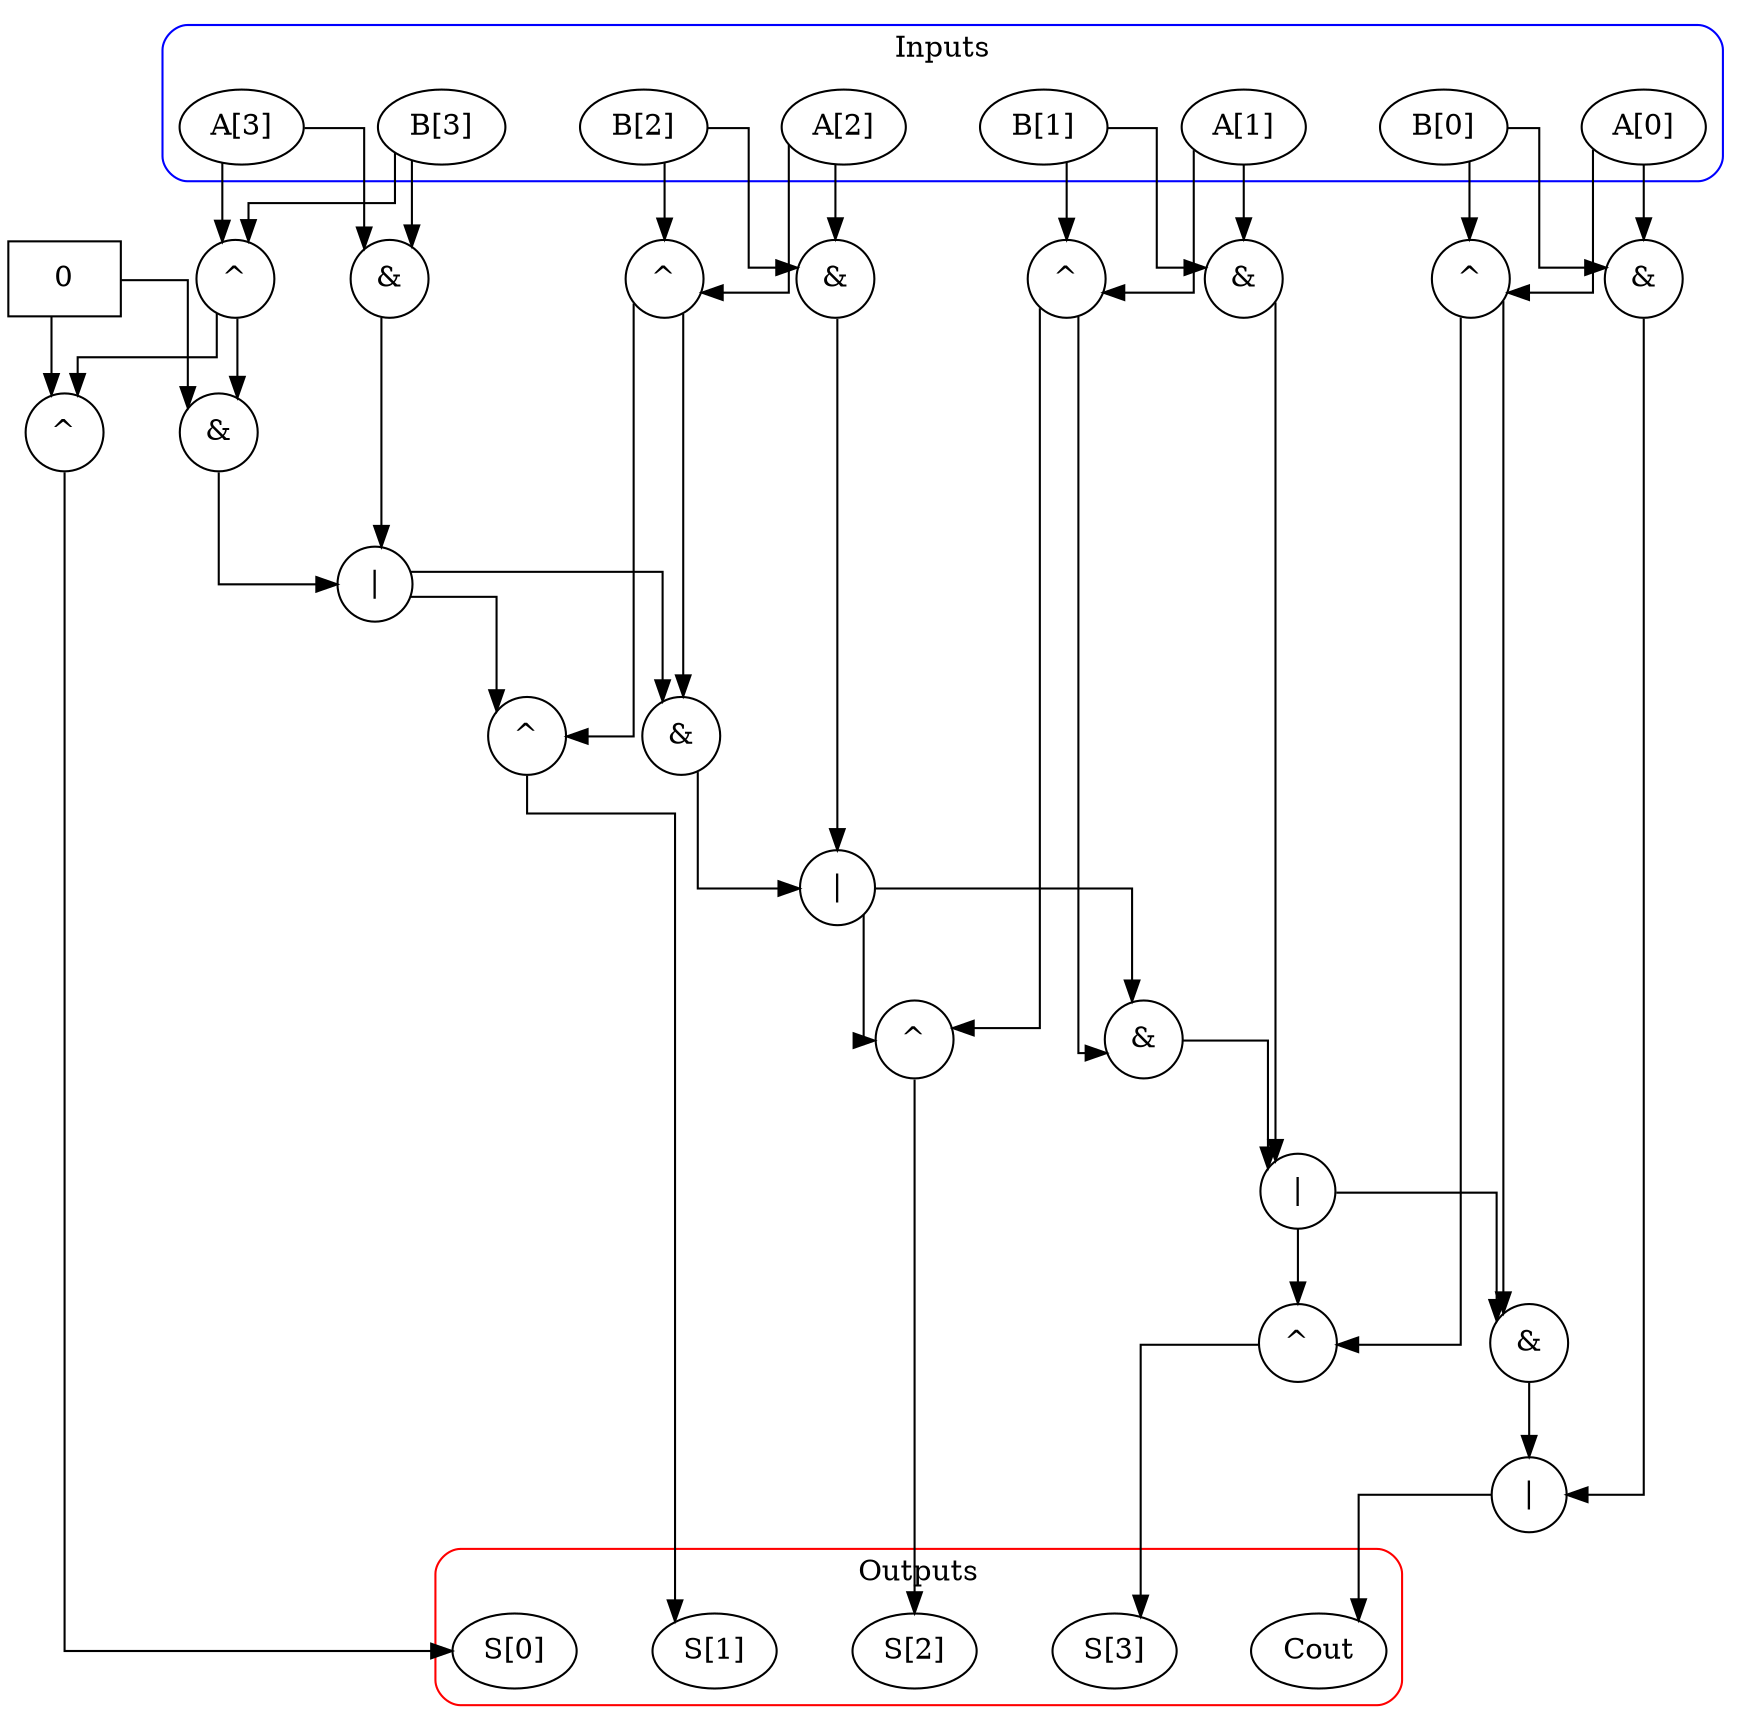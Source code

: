 digraph {
  // Layout settings
  rankdir=TB;
  splines=ortho;
  nodesep=0.5;
  ranksep=0.5;

  // Input nodes
  subgraph cluster_inputs {
    label="Inputs";
    style=rounded;
    color=blue;
    9 [label="A[0]"];
    10 [label="A[1]"];
    11 [label="A[2]"];
    12 [label="A[3]"];
    13 [label="B[0]"];
    14 [label="B[1]"];
    15 [label="B[2]"];
    16 [label="B[3]"];
  }

  // Logic gates
  17 [label="0",shape=box];
  18 [label="^",shape=circle];
  19 [label="^",shape=circle];
  20 [label="&",shape=circle];
  21 [label="&",shape=circle];
  22 [label="|",shape=circle];
  23 [label="^",shape=circle];
  24 [label="^",shape=circle];
  25 [label="&",shape=circle];
  26 [label="&",shape=circle];
  27 [label="|",shape=circle];
  28 [label="^",shape=circle];
  29 [label="^",shape=circle];
  30 [label="&",shape=circle];
  31 [label="&",shape=circle];
  32 [label="|",shape=circle];
  33 [label="^",shape=circle];
  34 [label="^",shape=circle];
  35 [label="&",shape=circle];
  36 [label="&",shape=circle];
  37 [label="|",shape=circle];

  // Output nodes
  subgraph cluster_outputs {
    label="Outputs";
    style=rounded;
    color=red;
    38 [label="Cout"];
    39 [label="S[3]"];
    40 [label="S[2]"];
    41 [label="S[1]"];
    42 [label="S[0]"];
  }

  // Edges
  9 -> 33;
  9 -> 35;
  10 -> 28;
  10 -> 30;
  11 -> 23;
  11 -> 25;
  12 -> 18;
  12 -> 20;
  13 -> 33;
  13 -> 35;
  14 -> 28;
  14 -> 30;
  15 -> 23;
  15 -> 25;
  16 -> 18;
  16 -> 20;
  17 -> 19;
  17 -> 21;
  18 -> 19;
  18 -> 21;
  19 -> 42;
  20 -> 22;
  21 -> 22;
  22 -> 24;
  22 -> 26;
  23 -> 24;
  23 -> 26;
  24 -> 41;
  25 -> 27;
  26 -> 27;
  27 -> 29;
  27 -> 31;
  28 -> 29;
  28 -> 31;
  29 -> 40;
  30 -> 32;
  31 -> 32;
  32 -> 34;
  32 -> 36;
  33 -> 34;
  33 -> 36;
  34 -> 39;
  35 -> 37;
  36 -> 37;
  37 -> 38;
}
